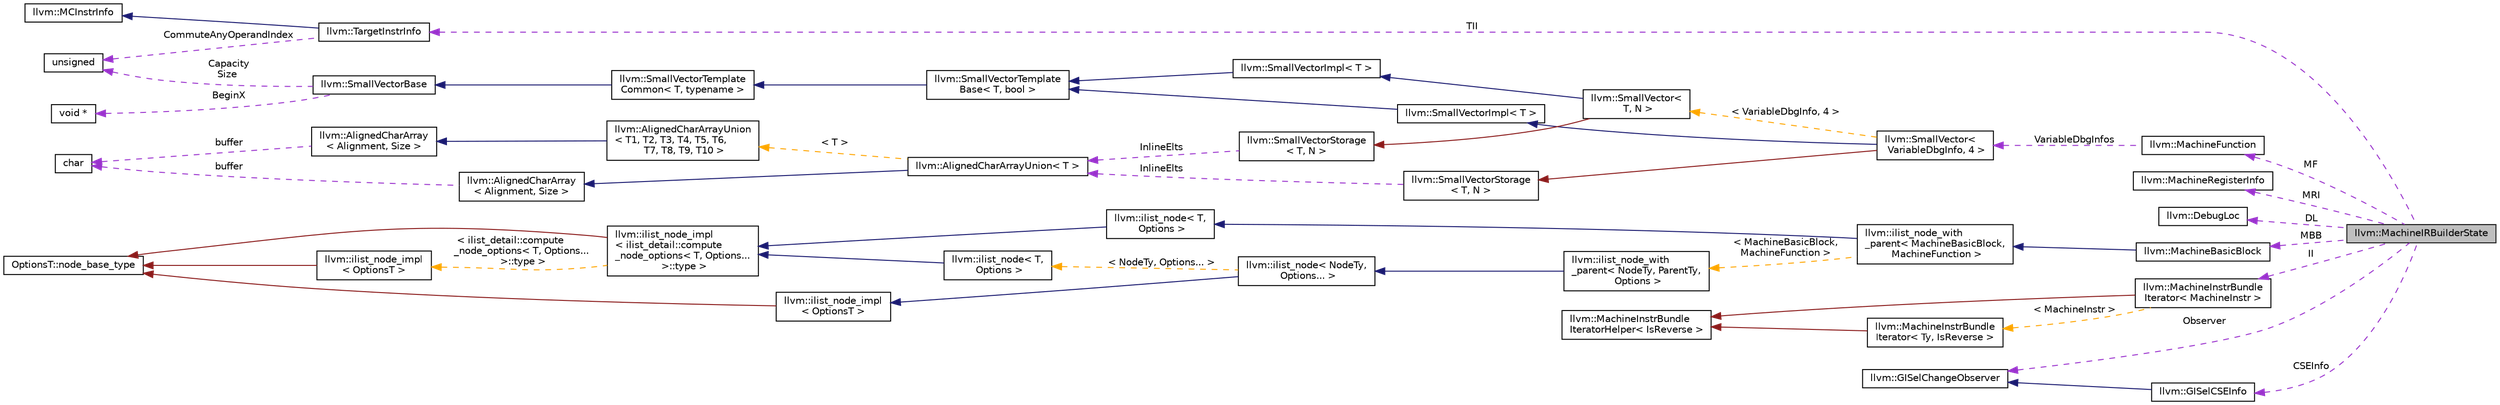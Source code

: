 digraph "llvm::MachineIRBuilderState"
{
 // LATEX_PDF_SIZE
  bgcolor="transparent";
  edge [fontname="Helvetica",fontsize="10",labelfontname="Helvetica",labelfontsize="10"];
  node [fontname="Helvetica",fontsize="10",shape="box"];
  rankdir="LR";
  Node1 [label="llvm::MachineIRBuilderState",height=0.2,width=0.4,color="black", fillcolor="grey75", style="filled", fontcolor="black",tooltip="Class which stores all the state required in a MachineIRBuilder."];
  Node2 -> Node1 [dir="back",color="darkorchid3",fontsize="10",style="dashed",label=" MF" ,fontname="Helvetica"];
  Node2 [label="llvm::MachineFunction",height=0.2,width=0.4,color="black",URL="$classllvm_1_1MachineFunction.html",tooltip=" "];
  Node3 -> Node2 [dir="back",color="darkorchid3",fontsize="10",style="dashed",label=" VariableDbgInfos" ,fontname="Helvetica"];
  Node3 [label="llvm::SmallVector\<\l VariableDbgInfo, 4 \>",height=0.2,width=0.4,color="black",URL="$classllvm_1_1SmallVector.html",tooltip=" "];
  Node4 -> Node3 [dir="back",color="midnightblue",fontsize="10",style="solid",fontname="Helvetica"];
  Node4 [label="llvm::SmallVectorImpl\< T \>",height=0.2,width=0.4,color="black",URL="$classllvm_1_1SmallVectorImpl.html",tooltip="This class consists of common code factored out of the SmallVector class to reduce code duplication b..."];
  Node5 -> Node4 [dir="back",color="midnightblue",fontsize="10",style="solid",fontname="Helvetica"];
  Node5 [label="llvm::SmallVectorTemplate\lBase\< T, bool \>",height=0.2,width=0.4,color="black",URL="$classllvm_1_1SmallVectorTemplateBase.html",tooltip="SmallVectorTemplateBase<TriviallyCopyable = false> - This is where we put method implementations that..."];
  Node6 -> Node5 [dir="back",color="midnightblue",fontsize="10",style="solid",fontname="Helvetica"];
  Node6 [label="llvm::SmallVectorTemplate\lCommon\< T, typename \>",height=0.2,width=0.4,color="black",URL="$classllvm_1_1SmallVectorTemplateCommon.html",tooltip="This is the part of SmallVectorTemplateBase which does not depend on whether the type T is a POD."];
  Node7 -> Node6 [dir="back",color="midnightblue",fontsize="10",style="solid",fontname="Helvetica"];
  Node7 [label="llvm::SmallVectorBase",height=0.2,width=0.4,color="black",URL="$classllvm_1_1SmallVectorBase.html",tooltip="This is all the non-templated stuff common to all SmallVectors."];
  Node8 -> Node7 [dir="back",color="darkorchid3",fontsize="10",style="dashed",label=" BeginX" ,fontname="Helvetica"];
  Node8 [label="void *",height=0.2,width=0.4,color="black",tooltip=" "];
  Node9 -> Node7 [dir="back",color="darkorchid3",fontsize="10",style="dashed",label=" Capacity\nSize" ,fontname="Helvetica"];
  Node9 [label="unsigned",height=0.2,width=0.4,color="black",URL="$classunsigned.html",tooltip=" "];
  Node10 -> Node3 [dir="back",color="firebrick4",fontsize="10",style="solid",fontname="Helvetica"];
  Node10 [label="llvm::SmallVectorStorage\l\< T, N \>",height=0.2,width=0.4,color="black",URL="$structllvm_1_1SmallVectorStorage.html",tooltip="Storage for the SmallVector elements."];
  Node11 -> Node10 [dir="back",color="darkorchid3",fontsize="10",style="dashed",label=" InlineElts" ,fontname="Helvetica"];
  Node11 [label="llvm::AlignedCharArrayUnion\< T \>",height=0.2,width=0.4,color="black",URL="$structllvm_1_1AlignedCharArrayUnion.html",tooltip=" "];
  Node12 -> Node11 [dir="back",color="midnightblue",fontsize="10",style="solid",fontname="Helvetica"];
  Node12 [label="llvm::AlignedCharArray\l\< Alignment, Size \>",height=0.2,width=0.4,color="black",URL="$structllvm_1_1AlignedCharArray.html",tooltip="Helper for building an aligned character array type."];
  Node13 -> Node12 [dir="back",color="darkorchid3",fontsize="10",style="dashed",label=" buffer" ,fontname="Helvetica"];
  Node13 [label="char",height=0.2,width=0.4,color="black",URL="$classchar.html",tooltip=" "];
  Node14 -> Node11 [dir="back",color="orange",fontsize="10",style="dashed",label=" \< T \>" ,fontname="Helvetica"];
  Node14 [label="llvm::AlignedCharArrayUnion\l\< T1, T2, T3, T4, T5, T6,\l T7, T8, T9, T10 \>",height=0.2,width=0.4,color="black",URL="$structllvm_1_1AlignedCharArrayUnion.html",tooltip="This union template exposes a suitably aligned and sized character array member which can hold elemen..."];
  Node15 -> Node14 [dir="back",color="midnightblue",fontsize="10",style="solid",fontname="Helvetica"];
  Node15 [label="llvm::AlignedCharArray\l\< Alignment, Size \>",height=0.2,width=0.4,color="black",URL="$structllvm_1_1AlignedCharArray.html",tooltip="Helper for building an aligned character array type."];
  Node13 -> Node15 [dir="back",color="darkorchid3",fontsize="10",style="dashed",label=" buffer" ,fontname="Helvetica"];
  Node16 -> Node3 [dir="back",color="orange",fontsize="10",style="dashed",label=" \< VariableDbgInfo, 4 \>" ,fontname="Helvetica"];
  Node16 [label="llvm::SmallVector\<\l T, N \>",height=0.2,width=0.4,color="black",URL="$classllvm_1_1SmallVector.html",tooltip="This is a 'vector' (really, a variable-sized array), optimized for the case when the array is small."];
  Node17 -> Node16 [dir="back",color="midnightblue",fontsize="10",style="solid",fontname="Helvetica"];
  Node17 [label="llvm::SmallVectorImpl\< T \>",height=0.2,width=0.4,color="black",URL="$classllvm_1_1SmallVectorImpl.html",tooltip="This class consists of common code factored out of the SmallVector class to reduce code duplication b..."];
  Node5 -> Node17 [dir="back",color="midnightblue",fontsize="10",style="solid",fontname="Helvetica"];
  Node18 -> Node16 [dir="back",color="firebrick4",fontsize="10",style="solid",fontname="Helvetica"];
  Node18 [label="llvm::SmallVectorStorage\l\< T, N \>",height=0.2,width=0.4,color="black",URL="$structllvm_1_1SmallVectorStorage.html",tooltip="Storage for the SmallVector elements."];
  Node11 -> Node18 [dir="back",color="darkorchid3",fontsize="10",style="dashed",label=" InlineElts" ,fontname="Helvetica"];
  Node19 -> Node1 [dir="back",color="darkorchid3",fontsize="10",style="dashed",label=" TII" ,fontname="Helvetica"];
  Node19 [label="llvm::TargetInstrInfo",height=0.2,width=0.4,color="black",URL="$classllvm_1_1TargetInstrInfo.html",tooltip="TargetInstrInfo - Interface to description of machine instruction set."];
  Node20 -> Node19 [dir="back",color="midnightblue",fontsize="10",style="solid",fontname="Helvetica"];
  Node20 [label="llvm::MCInstrInfo",height=0.2,width=0.4,color="black",URL="$classllvm_1_1MCInstrInfo.html",tooltip="Interface to description of machine instruction set."];
  Node9 -> Node19 [dir="back",color="darkorchid3",fontsize="10",style="dashed",label=" CommuteAnyOperandIndex" ,fontname="Helvetica"];
  Node21 -> Node1 [dir="back",color="darkorchid3",fontsize="10",style="dashed",label=" MRI" ,fontname="Helvetica"];
  Node21 [label="llvm::MachineRegisterInfo",height=0.2,width=0.4,color="black",URL="$classllvm_1_1MachineRegisterInfo.html",tooltip="MachineRegisterInfo - Keep track of information for virtual and physical registers,..."];
  Node22 -> Node1 [dir="back",color="darkorchid3",fontsize="10",style="dashed",label=" DL" ,fontname="Helvetica"];
  Node22 [label="llvm::DebugLoc",height=0.2,width=0.4,color="black",URL="$classllvm_1_1DebugLoc.html",tooltip="A debug info location."];
  Node23 -> Node1 [dir="back",color="darkorchid3",fontsize="10",style="dashed",label=" MBB" ,fontname="Helvetica"];
  Node23 [label="llvm::MachineBasicBlock",height=0.2,width=0.4,color="black",URL="$classllvm_1_1MachineBasicBlock.html",tooltip=" "];
  Node24 -> Node23 [dir="back",color="midnightblue",fontsize="10",style="solid",fontname="Helvetica"];
  Node24 [label="llvm::ilist_node_with\l_parent\< MachineBasicBlock,\l MachineFunction \>",height=0.2,width=0.4,color="black",URL="$classllvm_1_1ilist__node__with__parent.html",tooltip=" "];
  Node25 -> Node24 [dir="back",color="midnightblue",fontsize="10",style="solid",fontname="Helvetica"];
  Node25 [label="llvm::ilist_node\< T,\l Options \>",height=0.2,width=0.4,color="black",URL="$classllvm_1_1ilist__node.html",tooltip=" "];
  Node26 -> Node25 [dir="back",color="midnightblue",fontsize="10",style="solid",fontname="Helvetica"];
  Node26 [label="llvm::ilist_node_impl\l\< ilist_detail::compute\l_node_options\< T, Options...\l \>::type \>",height=0.2,width=0.4,color="black",URL="$classllvm_1_1ilist__node__impl.html",tooltip=" "];
  Node27 -> Node26 [dir="back",color="firebrick4",fontsize="10",style="solid",fontname="Helvetica"];
  Node27 [label="OptionsT::node_base_type",height=0.2,width=0.4,color="black",tooltip=" "];
  Node28 -> Node26 [dir="back",color="orange",fontsize="10",style="dashed",label=" \< ilist_detail::compute\l_node_options\< T, Options...\l \>::type \>" ,fontname="Helvetica"];
  Node28 [label="llvm::ilist_node_impl\l\< OptionsT \>",height=0.2,width=0.4,color="black",URL="$classllvm_1_1ilist__node__impl.html",tooltip="Implementation for an ilist node."];
  Node27 -> Node28 [dir="back",color="firebrick4",fontsize="10",style="solid",fontname="Helvetica"];
  Node29 -> Node24 [dir="back",color="orange",fontsize="10",style="dashed",label=" \< MachineBasicBlock,\l MachineFunction \>" ,fontname="Helvetica"];
  Node29 [label="llvm::ilist_node_with\l_parent\< NodeTy, ParentTy,\l Options \>",height=0.2,width=0.4,color="black",URL="$classllvm_1_1ilist__node__with__parent.html",tooltip="An ilist node that can access its parent list."];
  Node30 -> Node29 [dir="back",color="midnightblue",fontsize="10",style="solid",fontname="Helvetica"];
  Node30 [label="llvm::ilist_node\< NodeTy,\l Options... \>",height=0.2,width=0.4,color="black",URL="$classllvm_1_1ilist__node.html",tooltip=" "];
  Node31 -> Node30 [dir="back",color="midnightblue",fontsize="10",style="solid",fontname="Helvetica"];
  Node31 [label="llvm::ilist_node_impl\l\< OptionsT \>",height=0.2,width=0.4,color="black",URL="$classllvm_1_1ilist__node__impl.html",tooltip="Implementation for an ilist node."];
  Node27 -> Node31 [dir="back",color="firebrick4",fontsize="10",style="solid",fontname="Helvetica"];
  Node32 -> Node30 [dir="back",color="orange",fontsize="10",style="dashed",label=" \< NodeTy, Options... \>" ,fontname="Helvetica"];
  Node32 [label="llvm::ilist_node\< T,\l Options \>",height=0.2,width=0.4,color="black",URL="$classllvm_1_1ilist__node.html",tooltip=" "];
  Node26 -> Node32 [dir="back",color="midnightblue",fontsize="10",style="solid",fontname="Helvetica"];
  Node33 -> Node1 [dir="back",color="darkorchid3",fontsize="10",style="dashed",label=" II" ,fontname="Helvetica"];
  Node33 [label="llvm::MachineInstrBundle\lIterator\< MachineInstr \>",height=0.2,width=0.4,color="black",URL="$classllvm_1_1MachineInstrBundleIterator.html",tooltip=" "];
  Node34 -> Node33 [dir="back",color="firebrick4",fontsize="10",style="solid",fontname="Helvetica"];
  Node34 [label="llvm::MachineInstrBundle\lIteratorHelper\< IsReverse \>",height=0.2,width=0.4,color="black",URL="$structllvm_1_1MachineInstrBundleIteratorHelper.html",tooltip=" "];
  Node35 -> Node33 [dir="back",color="orange",fontsize="10",style="dashed",label=" \< MachineInstr \>" ,fontname="Helvetica"];
  Node35 [label="llvm::MachineInstrBundle\lIterator\< Ty, IsReverse \>",height=0.2,width=0.4,color="black",URL="$classllvm_1_1MachineInstrBundleIterator.html",tooltip="MachineBasicBlock iterator that automatically skips over MIs that are inside bundles (i...."];
  Node34 -> Node35 [dir="back",color="firebrick4",fontsize="10",style="solid",fontname="Helvetica"];
  Node36 -> Node1 [dir="back",color="darkorchid3",fontsize="10",style="dashed",label=" Observer" ,fontname="Helvetica"];
  Node36 [label="llvm::GISelChangeObserver",height=0.2,width=0.4,color="black",URL="$classllvm_1_1GISelChangeObserver.html",tooltip="Abstract class that contains various methods for clients to notify about changes."];
  Node37 -> Node1 [dir="back",color="darkorchid3",fontsize="10",style="dashed",label=" CSEInfo" ,fontname="Helvetica"];
  Node37 [label="llvm::GISelCSEInfo",height=0.2,width=0.4,color="black",URL="$classllvm_1_1GISelCSEInfo.html",tooltip="The CSE Analysis object."];
  Node36 -> Node37 [dir="back",color="midnightblue",fontsize="10",style="solid",fontname="Helvetica"];
}
